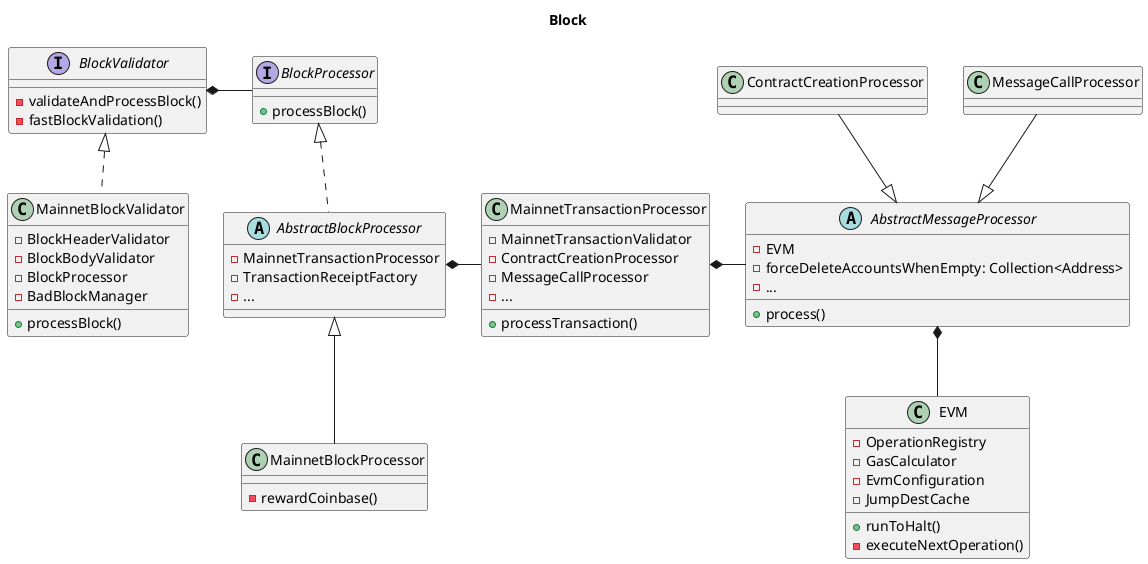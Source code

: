 @startuml
title "Block"
scale 1.0

abstract class AbstractMessageProcessor {
    -EVM
    -forceDeleteAccountsWhenEmpty: Collection<Address>
    +process()
    -...
}

class ContractCreationProcessor {
    
}

class MessageCallProcessor {

}

ContractCreationProcessor --|> AbstractMessageProcessor
MessageCallProcessor --|> AbstractMessageProcessor

class EVM {
    -OperationRegistry
    -GasCalculator
    -EvmConfiguration
    -JumpDestCache
    +runToHalt()
    -executeNextOperation()
}


interface BlockValidator {
    -validateAndProcessBlock()
    -fastBlockValidation()
}

class MainnetBlockValidator {
    -BlockHeaderValidator
    -BlockBodyValidator
    -BlockProcessor
    -BadBlockManager
    +processBlock()
}

BlockValidator <|.. MainnetBlockValidator

interface BlockProcessor {
    +processBlock()
}

abstract class AbstractBlockProcessor {
    -MainnetTransactionProcessor
    -TransactionReceiptFactory
    -...
}

class MainnetBlockProcessor {
    -rewardCoinbase()
}

BlockProcessor <|.. AbstractBlockProcessor
AbstractBlockProcessor <|-- MainnetBlockProcessor

BlockValidator *- BlockProcessor


class MainnetTransactionProcessor {
    -MainnetTransactionValidator
    -ContractCreationProcessor
    -MessageCallProcessor
    -...
    +processTransaction()
}

AbstractBlockProcessor *- MainnetTransactionProcessor

MainnetTransactionProcessor *- AbstractMessageProcessor

AbstractMessageProcessor *-- EVM

@enduml